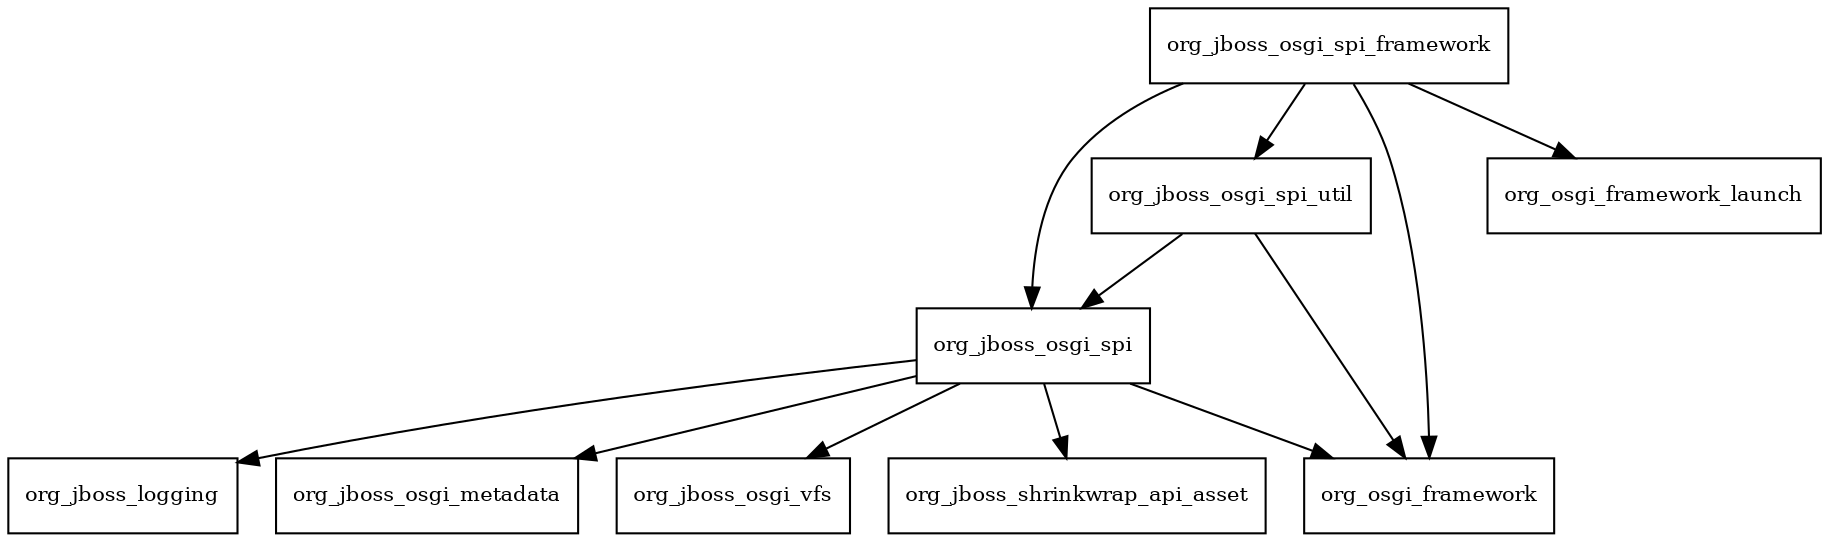 digraph jbosgi_spi_3_2_0_Final_redhat_1_package_dependencies {
  node [shape = box, fontsize=10.0];
  org_jboss_osgi_spi -> org_jboss_logging;
  org_jboss_osgi_spi -> org_jboss_osgi_metadata;
  org_jboss_osgi_spi -> org_jboss_osgi_vfs;
  org_jboss_osgi_spi -> org_jboss_shrinkwrap_api_asset;
  org_jboss_osgi_spi -> org_osgi_framework;
  org_jboss_osgi_spi_framework -> org_jboss_osgi_spi;
  org_jboss_osgi_spi_framework -> org_jboss_osgi_spi_util;
  org_jboss_osgi_spi_framework -> org_osgi_framework;
  org_jboss_osgi_spi_framework -> org_osgi_framework_launch;
  org_jboss_osgi_spi_util -> org_jboss_osgi_spi;
  org_jboss_osgi_spi_util -> org_osgi_framework;
}
